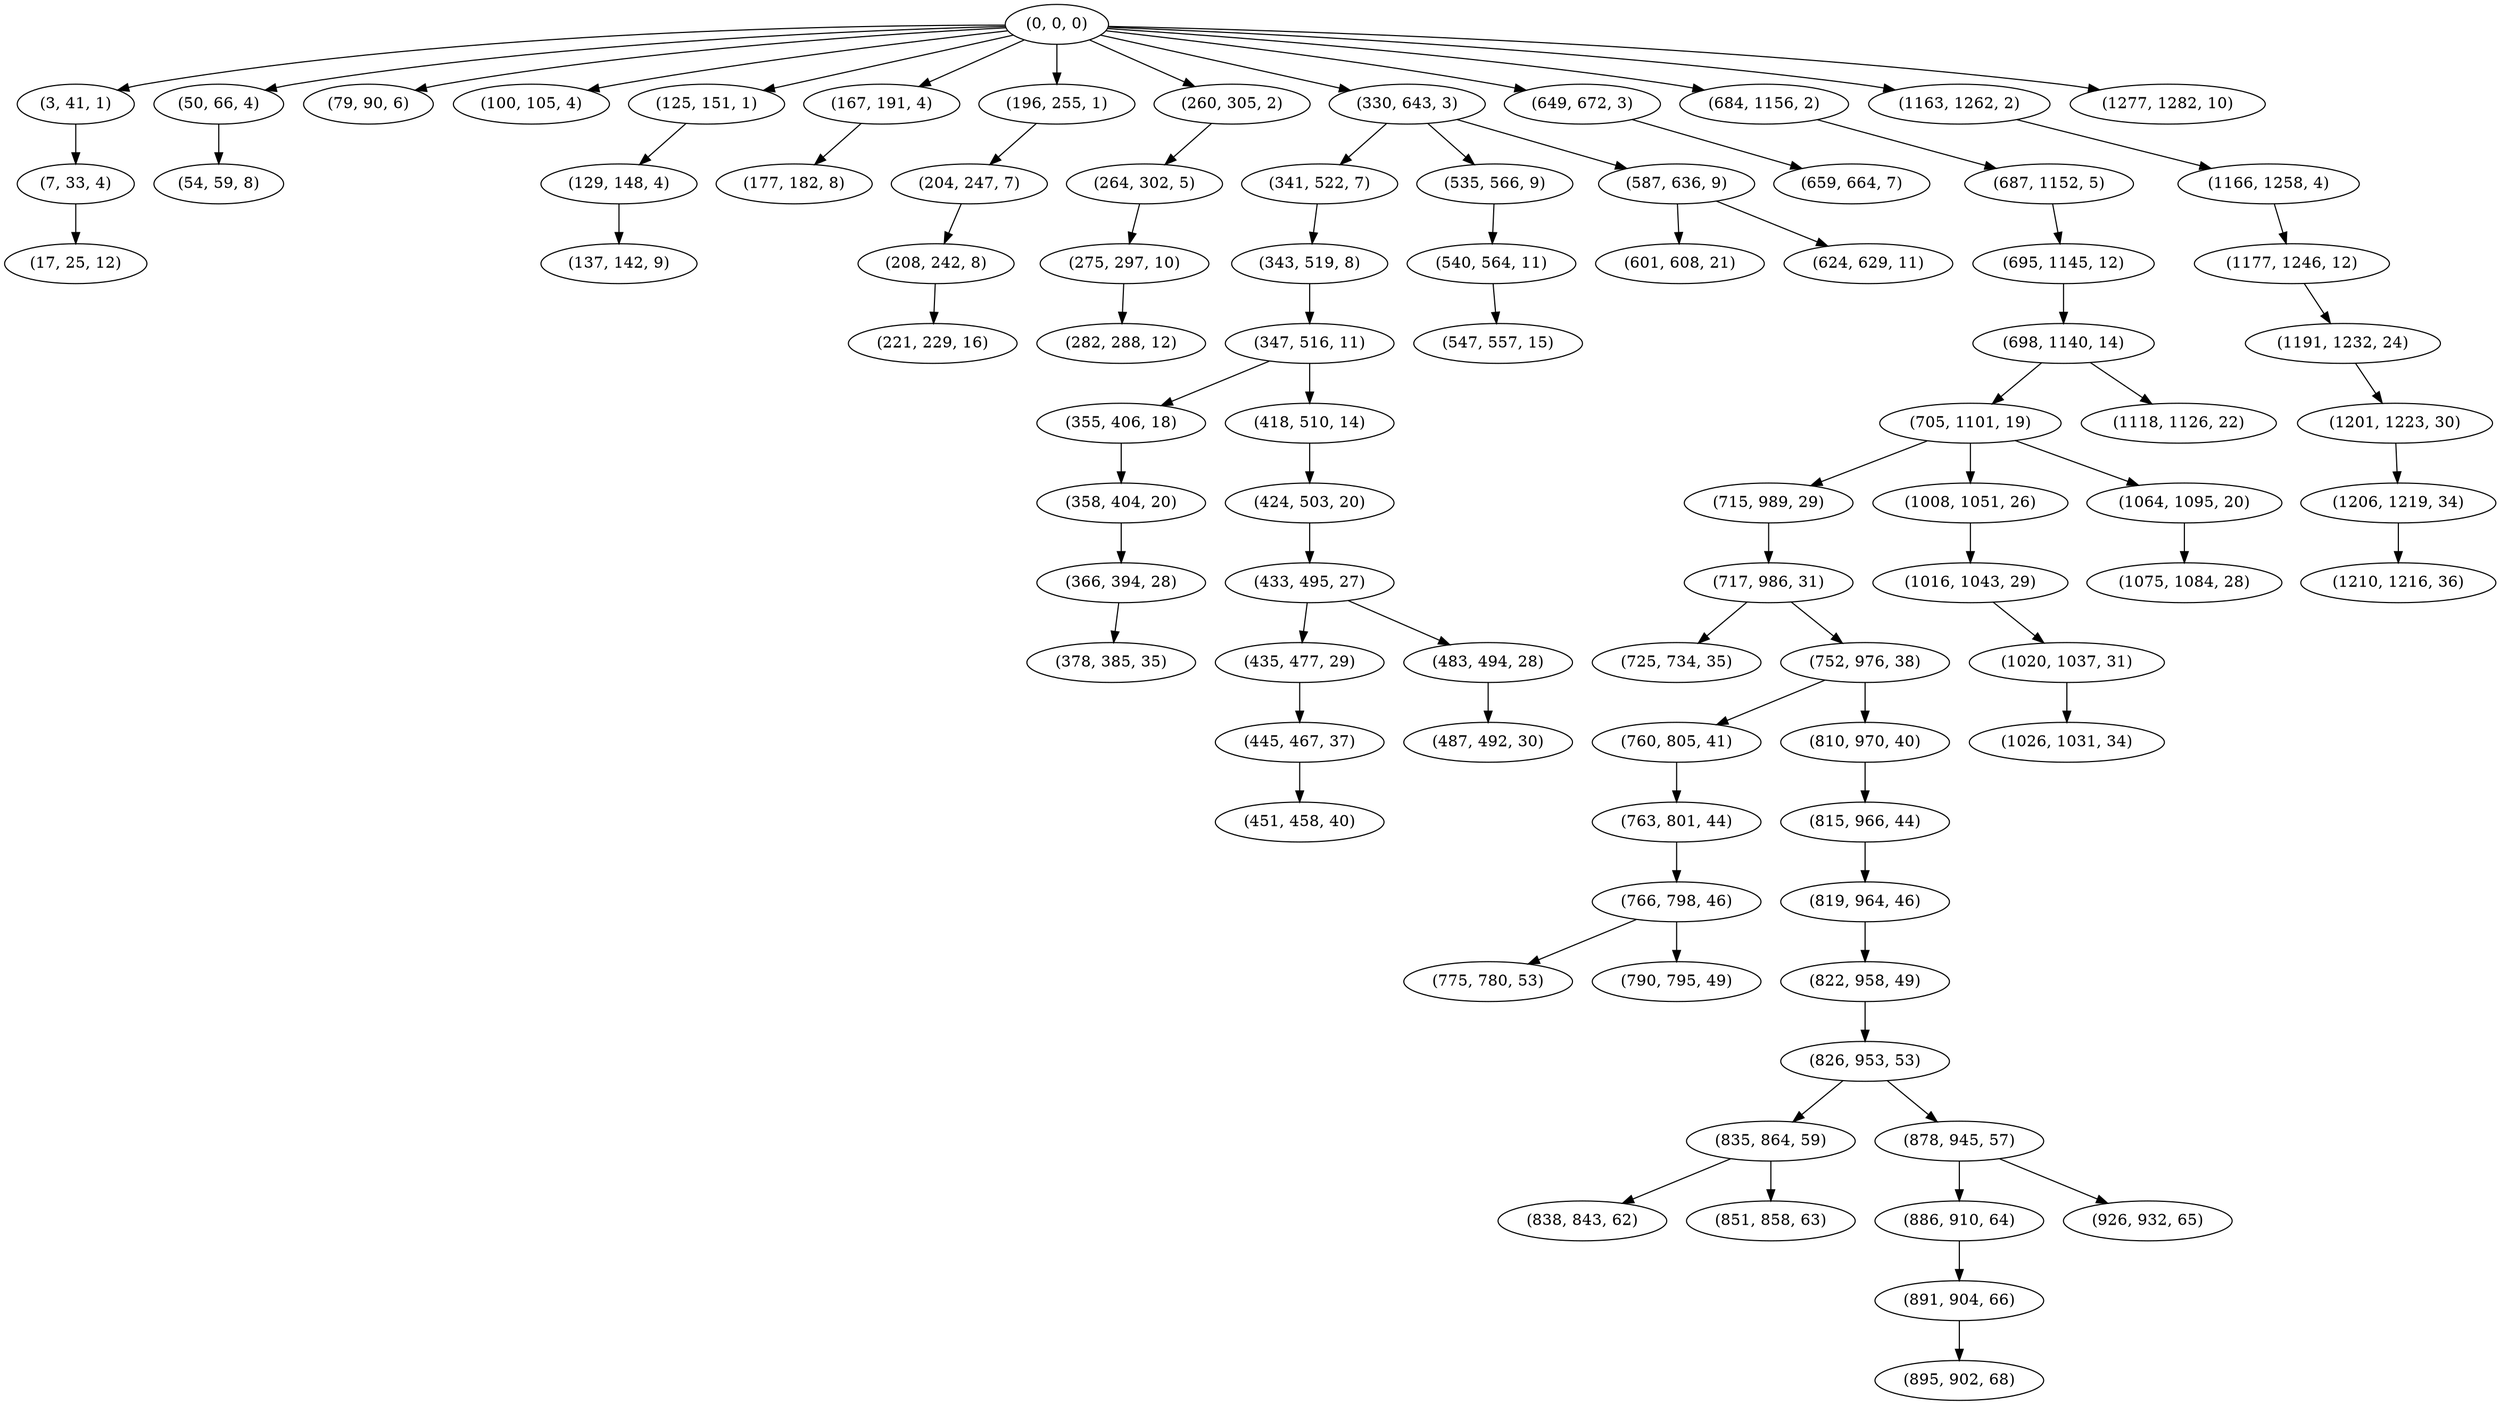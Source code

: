 digraph tree {
    "(0, 0, 0)";
    "(3, 41, 1)";
    "(7, 33, 4)";
    "(17, 25, 12)";
    "(50, 66, 4)";
    "(54, 59, 8)";
    "(79, 90, 6)";
    "(100, 105, 4)";
    "(125, 151, 1)";
    "(129, 148, 4)";
    "(137, 142, 9)";
    "(167, 191, 4)";
    "(177, 182, 8)";
    "(196, 255, 1)";
    "(204, 247, 7)";
    "(208, 242, 8)";
    "(221, 229, 16)";
    "(260, 305, 2)";
    "(264, 302, 5)";
    "(275, 297, 10)";
    "(282, 288, 12)";
    "(330, 643, 3)";
    "(341, 522, 7)";
    "(343, 519, 8)";
    "(347, 516, 11)";
    "(355, 406, 18)";
    "(358, 404, 20)";
    "(366, 394, 28)";
    "(378, 385, 35)";
    "(418, 510, 14)";
    "(424, 503, 20)";
    "(433, 495, 27)";
    "(435, 477, 29)";
    "(445, 467, 37)";
    "(451, 458, 40)";
    "(483, 494, 28)";
    "(487, 492, 30)";
    "(535, 566, 9)";
    "(540, 564, 11)";
    "(547, 557, 15)";
    "(587, 636, 9)";
    "(601, 608, 21)";
    "(624, 629, 11)";
    "(649, 672, 3)";
    "(659, 664, 7)";
    "(684, 1156, 2)";
    "(687, 1152, 5)";
    "(695, 1145, 12)";
    "(698, 1140, 14)";
    "(705, 1101, 19)";
    "(715, 989, 29)";
    "(717, 986, 31)";
    "(725, 734, 35)";
    "(752, 976, 38)";
    "(760, 805, 41)";
    "(763, 801, 44)";
    "(766, 798, 46)";
    "(775, 780, 53)";
    "(790, 795, 49)";
    "(810, 970, 40)";
    "(815, 966, 44)";
    "(819, 964, 46)";
    "(822, 958, 49)";
    "(826, 953, 53)";
    "(835, 864, 59)";
    "(838, 843, 62)";
    "(851, 858, 63)";
    "(878, 945, 57)";
    "(886, 910, 64)";
    "(891, 904, 66)";
    "(895, 902, 68)";
    "(926, 932, 65)";
    "(1008, 1051, 26)";
    "(1016, 1043, 29)";
    "(1020, 1037, 31)";
    "(1026, 1031, 34)";
    "(1064, 1095, 20)";
    "(1075, 1084, 28)";
    "(1118, 1126, 22)";
    "(1163, 1262, 2)";
    "(1166, 1258, 4)";
    "(1177, 1246, 12)";
    "(1191, 1232, 24)";
    "(1201, 1223, 30)";
    "(1206, 1219, 34)";
    "(1210, 1216, 36)";
    "(1277, 1282, 10)";
    "(0, 0, 0)" -> "(3, 41, 1)";
    "(0, 0, 0)" -> "(50, 66, 4)";
    "(0, 0, 0)" -> "(79, 90, 6)";
    "(0, 0, 0)" -> "(100, 105, 4)";
    "(0, 0, 0)" -> "(125, 151, 1)";
    "(0, 0, 0)" -> "(167, 191, 4)";
    "(0, 0, 0)" -> "(196, 255, 1)";
    "(0, 0, 0)" -> "(260, 305, 2)";
    "(0, 0, 0)" -> "(330, 643, 3)";
    "(0, 0, 0)" -> "(649, 672, 3)";
    "(0, 0, 0)" -> "(684, 1156, 2)";
    "(0, 0, 0)" -> "(1163, 1262, 2)";
    "(0, 0, 0)" -> "(1277, 1282, 10)";
    "(3, 41, 1)" -> "(7, 33, 4)";
    "(7, 33, 4)" -> "(17, 25, 12)";
    "(50, 66, 4)" -> "(54, 59, 8)";
    "(125, 151, 1)" -> "(129, 148, 4)";
    "(129, 148, 4)" -> "(137, 142, 9)";
    "(167, 191, 4)" -> "(177, 182, 8)";
    "(196, 255, 1)" -> "(204, 247, 7)";
    "(204, 247, 7)" -> "(208, 242, 8)";
    "(208, 242, 8)" -> "(221, 229, 16)";
    "(260, 305, 2)" -> "(264, 302, 5)";
    "(264, 302, 5)" -> "(275, 297, 10)";
    "(275, 297, 10)" -> "(282, 288, 12)";
    "(330, 643, 3)" -> "(341, 522, 7)";
    "(330, 643, 3)" -> "(535, 566, 9)";
    "(330, 643, 3)" -> "(587, 636, 9)";
    "(341, 522, 7)" -> "(343, 519, 8)";
    "(343, 519, 8)" -> "(347, 516, 11)";
    "(347, 516, 11)" -> "(355, 406, 18)";
    "(347, 516, 11)" -> "(418, 510, 14)";
    "(355, 406, 18)" -> "(358, 404, 20)";
    "(358, 404, 20)" -> "(366, 394, 28)";
    "(366, 394, 28)" -> "(378, 385, 35)";
    "(418, 510, 14)" -> "(424, 503, 20)";
    "(424, 503, 20)" -> "(433, 495, 27)";
    "(433, 495, 27)" -> "(435, 477, 29)";
    "(433, 495, 27)" -> "(483, 494, 28)";
    "(435, 477, 29)" -> "(445, 467, 37)";
    "(445, 467, 37)" -> "(451, 458, 40)";
    "(483, 494, 28)" -> "(487, 492, 30)";
    "(535, 566, 9)" -> "(540, 564, 11)";
    "(540, 564, 11)" -> "(547, 557, 15)";
    "(587, 636, 9)" -> "(601, 608, 21)";
    "(587, 636, 9)" -> "(624, 629, 11)";
    "(649, 672, 3)" -> "(659, 664, 7)";
    "(684, 1156, 2)" -> "(687, 1152, 5)";
    "(687, 1152, 5)" -> "(695, 1145, 12)";
    "(695, 1145, 12)" -> "(698, 1140, 14)";
    "(698, 1140, 14)" -> "(705, 1101, 19)";
    "(698, 1140, 14)" -> "(1118, 1126, 22)";
    "(705, 1101, 19)" -> "(715, 989, 29)";
    "(705, 1101, 19)" -> "(1008, 1051, 26)";
    "(705, 1101, 19)" -> "(1064, 1095, 20)";
    "(715, 989, 29)" -> "(717, 986, 31)";
    "(717, 986, 31)" -> "(725, 734, 35)";
    "(717, 986, 31)" -> "(752, 976, 38)";
    "(752, 976, 38)" -> "(760, 805, 41)";
    "(752, 976, 38)" -> "(810, 970, 40)";
    "(760, 805, 41)" -> "(763, 801, 44)";
    "(763, 801, 44)" -> "(766, 798, 46)";
    "(766, 798, 46)" -> "(775, 780, 53)";
    "(766, 798, 46)" -> "(790, 795, 49)";
    "(810, 970, 40)" -> "(815, 966, 44)";
    "(815, 966, 44)" -> "(819, 964, 46)";
    "(819, 964, 46)" -> "(822, 958, 49)";
    "(822, 958, 49)" -> "(826, 953, 53)";
    "(826, 953, 53)" -> "(835, 864, 59)";
    "(826, 953, 53)" -> "(878, 945, 57)";
    "(835, 864, 59)" -> "(838, 843, 62)";
    "(835, 864, 59)" -> "(851, 858, 63)";
    "(878, 945, 57)" -> "(886, 910, 64)";
    "(878, 945, 57)" -> "(926, 932, 65)";
    "(886, 910, 64)" -> "(891, 904, 66)";
    "(891, 904, 66)" -> "(895, 902, 68)";
    "(1008, 1051, 26)" -> "(1016, 1043, 29)";
    "(1016, 1043, 29)" -> "(1020, 1037, 31)";
    "(1020, 1037, 31)" -> "(1026, 1031, 34)";
    "(1064, 1095, 20)" -> "(1075, 1084, 28)";
    "(1163, 1262, 2)" -> "(1166, 1258, 4)";
    "(1166, 1258, 4)" -> "(1177, 1246, 12)";
    "(1177, 1246, 12)" -> "(1191, 1232, 24)";
    "(1191, 1232, 24)" -> "(1201, 1223, 30)";
    "(1201, 1223, 30)" -> "(1206, 1219, 34)";
    "(1206, 1219, 34)" -> "(1210, 1216, 36)";
}
